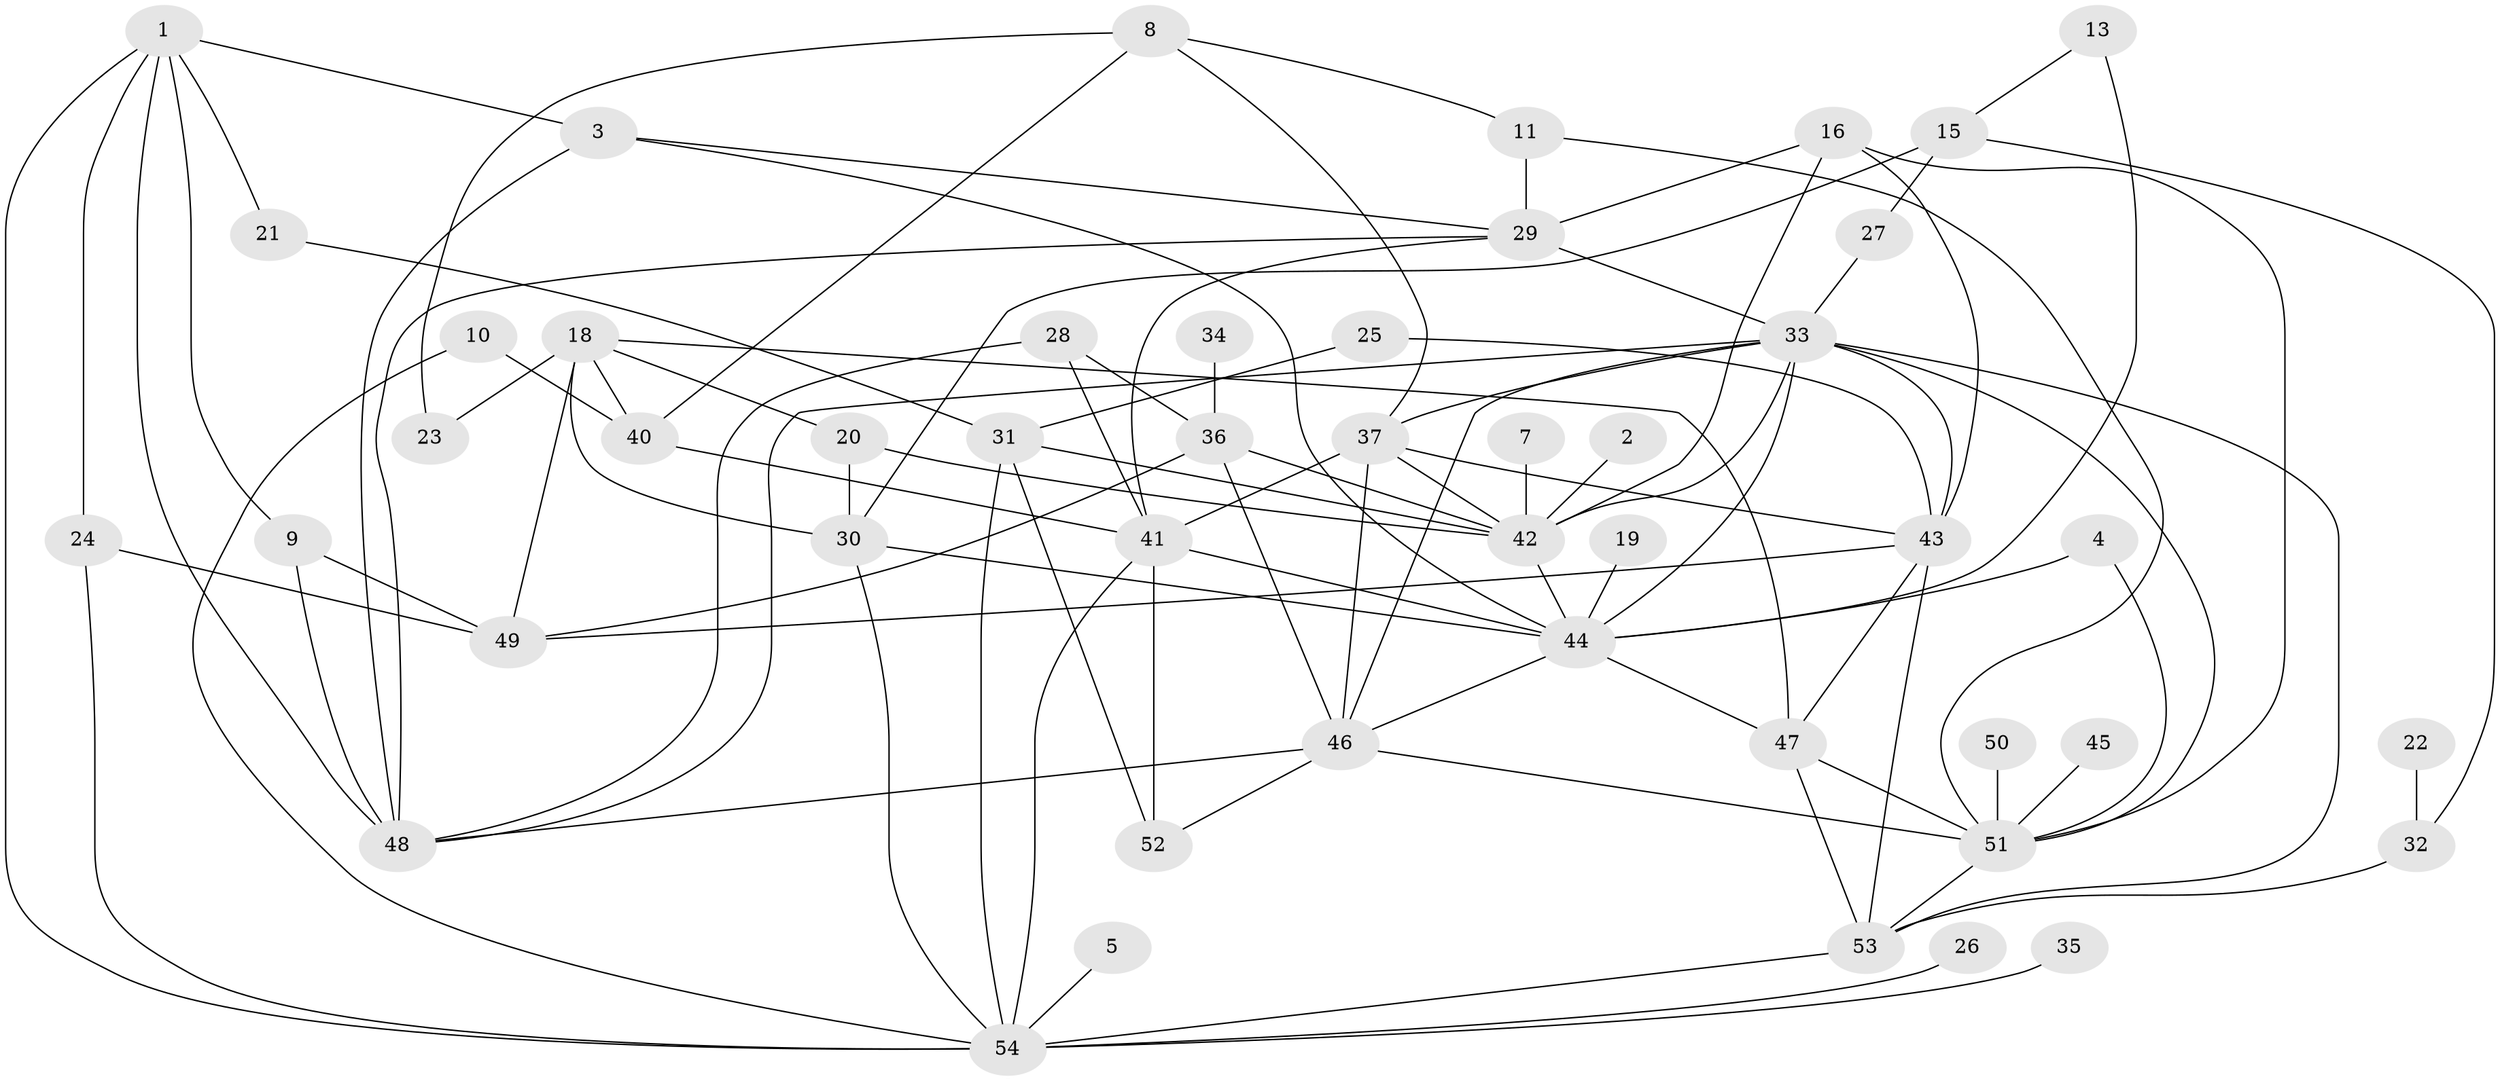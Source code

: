 // original degree distribution, {2: 0.22429906542056074, 3: 0.24299065420560748, 6: 0.04672897196261682, 5: 0.12149532710280374, 1: 0.1308411214953271, 4: 0.16822429906542055, 0: 0.04672897196261682, 7: 0.009345794392523364, 8: 0.009345794392523364}
// Generated by graph-tools (version 1.1) at 2025/49/03/09/25 03:49:12]
// undirected, 48 vertices, 98 edges
graph export_dot {
graph [start="1"]
  node [color=gray90,style=filled];
  1;
  2;
  3;
  4;
  5;
  7;
  8;
  9;
  10;
  11;
  13;
  15;
  16;
  18;
  19;
  20;
  21;
  22;
  23;
  24;
  25;
  26;
  27;
  28;
  29;
  30;
  31;
  32;
  33;
  34;
  35;
  36;
  37;
  40;
  41;
  42;
  43;
  44;
  45;
  46;
  47;
  48;
  49;
  50;
  51;
  52;
  53;
  54;
  1 -- 3 [weight=1.0];
  1 -- 9 [weight=1.0];
  1 -- 21 [weight=1.0];
  1 -- 24 [weight=1.0];
  1 -- 48 [weight=1.0];
  1 -- 54 [weight=1.0];
  2 -- 42 [weight=1.0];
  3 -- 29 [weight=1.0];
  3 -- 44 [weight=1.0];
  3 -- 48 [weight=1.0];
  4 -- 44 [weight=1.0];
  4 -- 51 [weight=1.0];
  5 -- 54 [weight=1.0];
  7 -- 42 [weight=1.0];
  8 -- 11 [weight=1.0];
  8 -- 23 [weight=1.0];
  8 -- 37 [weight=1.0];
  8 -- 40 [weight=1.0];
  9 -- 48 [weight=2.0];
  9 -- 49 [weight=1.0];
  10 -- 40 [weight=1.0];
  10 -- 54 [weight=1.0];
  11 -- 29 [weight=1.0];
  11 -- 51 [weight=1.0];
  13 -- 15 [weight=1.0];
  13 -- 44 [weight=1.0];
  15 -- 27 [weight=1.0];
  15 -- 30 [weight=1.0];
  15 -- 32 [weight=1.0];
  16 -- 29 [weight=1.0];
  16 -- 42 [weight=1.0];
  16 -- 43 [weight=1.0];
  16 -- 51 [weight=1.0];
  18 -- 20 [weight=1.0];
  18 -- 23 [weight=1.0];
  18 -- 30 [weight=2.0];
  18 -- 40 [weight=1.0];
  18 -- 47 [weight=1.0];
  18 -- 49 [weight=1.0];
  19 -- 44 [weight=1.0];
  20 -- 30 [weight=1.0];
  20 -- 42 [weight=1.0];
  21 -- 31 [weight=1.0];
  22 -- 32 [weight=1.0];
  24 -- 49 [weight=1.0];
  24 -- 54 [weight=1.0];
  25 -- 31 [weight=1.0];
  25 -- 43 [weight=1.0];
  26 -- 54 [weight=1.0];
  27 -- 33 [weight=1.0];
  28 -- 36 [weight=1.0];
  28 -- 41 [weight=1.0];
  28 -- 48 [weight=1.0];
  29 -- 33 [weight=1.0];
  29 -- 41 [weight=2.0];
  29 -- 48 [weight=1.0];
  30 -- 44 [weight=1.0];
  30 -- 54 [weight=1.0];
  31 -- 42 [weight=1.0];
  31 -- 52 [weight=1.0];
  31 -- 54 [weight=1.0];
  32 -- 53 [weight=2.0];
  33 -- 37 [weight=1.0];
  33 -- 42 [weight=1.0];
  33 -- 43 [weight=1.0];
  33 -- 44 [weight=1.0];
  33 -- 46 [weight=1.0];
  33 -- 48 [weight=1.0];
  33 -- 51 [weight=1.0];
  33 -- 53 [weight=1.0];
  34 -- 36 [weight=1.0];
  35 -- 54 [weight=1.0];
  36 -- 42 [weight=1.0];
  36 -- 46 [weight=1.0];
  36 -- 49 [weight=1.0];
  37 -- 41 [weight=1.0];
  37 -- 42 [weight=1.0];
  37 -- 43 [weight=1.0];
  37 -- 46 [weight=1.0];
  40 -- 41 [weight=1.0];
  41 -- 44 [weight=1.0];
  41 -- 52 [weight=1.0];
  41 -- 54 [weight=1.0];
  42 -- 44 [weight=1.0];
  43 -- 47 [weight=1.0];
  43 -- 49 [weight=1.0];
  43 -- 53 [weight=1.0];
  44 -- 46 [weight=1.0];
  44 -- 47 [weight=1.0];
  45 -- 51 [weight=1.0];
  46 -- 48 [weight=1.0];
  46 -- 51 [weight=1.0];
  46 -- 52 [weight=1.0];
  47 -- 51 [weight=1.0];
  47 -- 53 [weight=1.0];
  50 -- 51 [weight=2.0];
  51 -- 53 [weight=1.0];
  53 -- 54 [weight=1.0];
}

